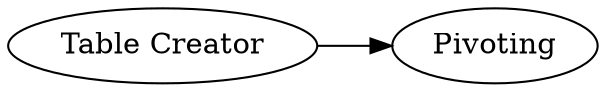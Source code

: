 digraph {
	"-1155269074873415114_2" [label=Pivoting]
	"-1155269074873415114_1" [label="Table Creator"]
	"-1155269074873415114_1" -> "-1155269074873415114_2"
	rankdir=LR
}
